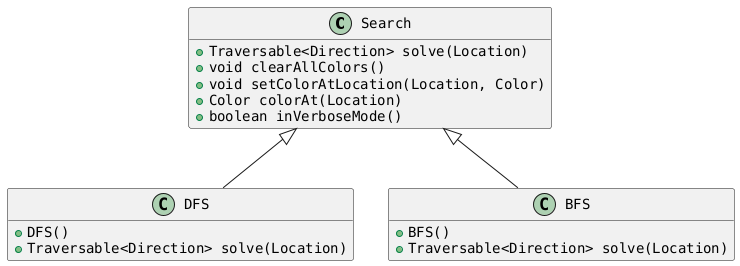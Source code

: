 @startuml

skinparam defaultFontName monospaced
hide empty members

class Search {
    + Traversable<Direction> solve(Location)
    + void clearAllColors()
    + void setColorAtLocation(Location, Color)
    + Color colorAt(Location)
    + boolean inVerboseMode()
}

class DFS {
    + DFS()
    + Traversable<Direction> solve(Location)
}

class BFS {
    + BFS()
    + Traversable<Direction> solve(Location)
}

Search <|-- DFS
Search <|-- BFS

@enduml
